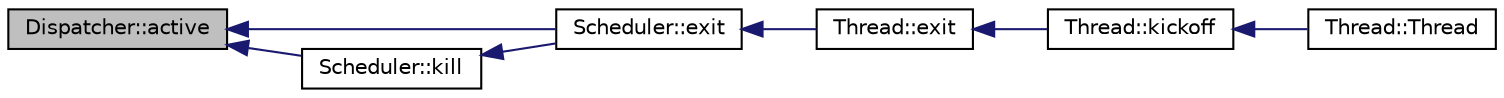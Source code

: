digraph G
{
  bgcolor="transparent";
  edge [fontname="Helvetica",fontsize="10",labelfontname="Helvetica",labelfontsize="10"];
  node [fontname="Helvetica",fontsize="10",shape=record];
  rankdir="LR";
  Node1 [label="Dispatcher::active",height=0.2,width=0.4,color="black", fillcolor="grey75", style="filled" fontcolor="black"];
  Node1 -> Node2 [dir="back",color="midnightblue",fontsize="10",style="solid",fontname="Helvetica"];
  Node2 [label="Scheduler::exit",height=0.2,width=0.4,color="black",URL="$classScheduler.html#a7648753bdb11886d5d8ae560b7d0e52b",tooltip="Remove the currently active thread from the queue."];
  Node2 -> Node3 [dir="back",color="midnightblue",fontsize="10",style="solid",fontname="Helvetica"];
  Node3 [label="Thread::exit",height=0.2,width=0.4,color="black",URL="$classThread.html#a89750f9023df256c125c79048f217562",tooltip="Terminate execution of this thread."];
  Node3 -> Node4 [dir="back",color="midnightblue",fontsize="10",style="solid",fontname="Helvetica"];
  Node4 [label="Thread::kickoff",height=0.2,width=0.4,color="black",URL="$classThread.html#acbe0a6de445c1c2dbe20e8741a9ed531",tooltip="Kickoff function to initiate thread action."];
  Node4 -> Node5 [dir="back",color="midnightblue",fontsize="10",style="solid",fontname="Helvetica"];
  Node5 [label="Thread::Thread",height=0.2,width=0.4,color="black",URL="$classThread.html#a95c703fb8f2f27cb64f475a8c940864a",tooltip="Default constructor."];
  Node1 -> Node6 [dir="back",color="midnightblue",fontsize="10",style="solid",fontname="Helvetica"];
  Node6 [label="Scheduler::kill",height=0.2,width=0.4,color="black",URL="$classScheduler.html#a7301daa452a49c955534a11741634c8d",tooltip="Remove the specified thread from the queue of processes."];
  Node6 -> Node2 [dir="back",color="midnightblue",fontsize="10",style="solid",fontname="Helvetica"];
}
